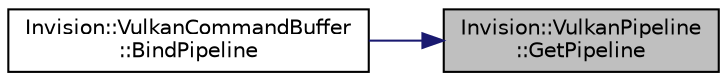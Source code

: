 digraph "Invision::VulkanPipeline::GetPipeline"
{
 // LATEX_PDF_SIZE
  edge [fontname="Helvetica",fontsize="10",labelfontname="Helvetica",labelfontsize="10"];
  node [fontname="Helvetica",fontsize="10",shape=record];
  rankdir="RL";
  Node1 [label="Invision::VulkanPipeline\l::GetPipeline",height=0.2,width=0.4,color="black", fillcolor="grey75", style="filled", fontcolor="black",tooltip=" "];
  Node1 -> Node2 [dir="back",color="midnightblue",fontsize="10",style="solid",fontname="Helvetica"];
  Node2 [label="Invision::VulkanCommandBuffer\l::BindPipeline",height=0.2,width=0.4,color="black", fillcolor="white", style="filled",URL="$class_invision_1_1_vulkan_command_buffer.html#acdf04c73fe3e02d0bcbf7809f5c672c2",tooltip=" "];
}
